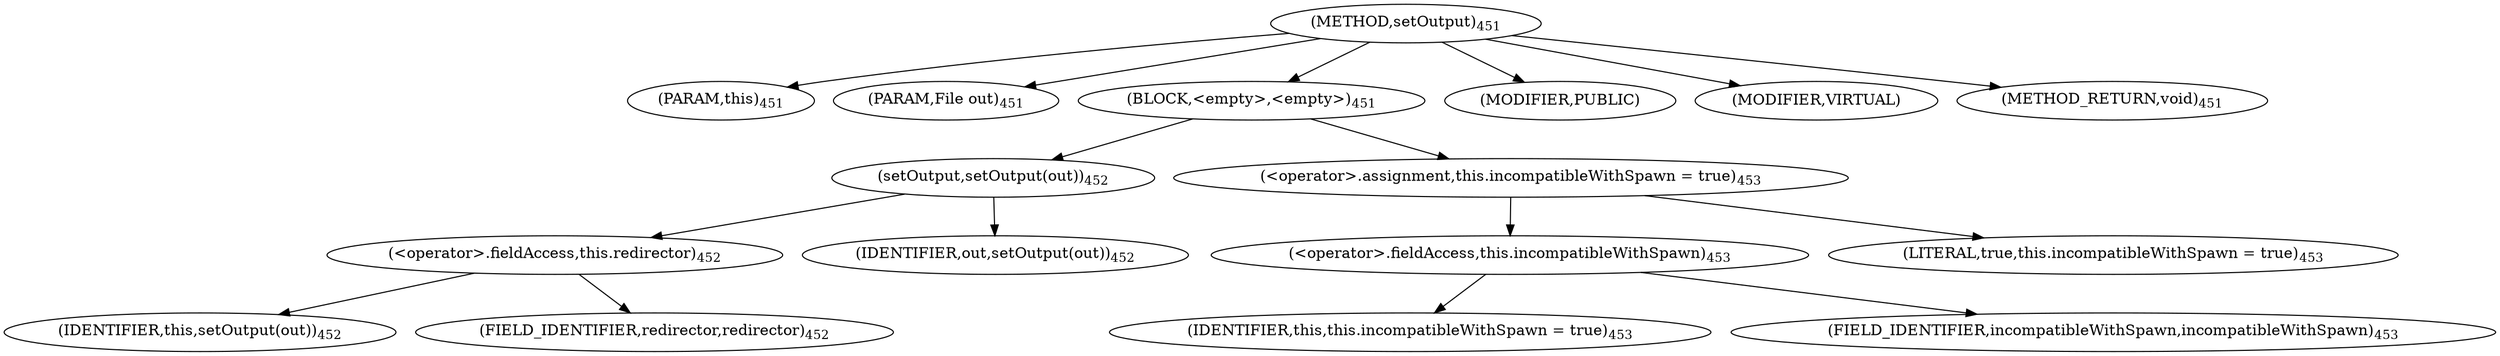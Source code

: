 digraph "setOutput" {  
"878" [label = <(METHOD,setOutput)<SUB>451</SUB>> ]
"879" [label = <(PARAM,this)<SUB>451</SUB>> ]
"880" [label = <(PARAM,File out)<SUB>451</SUB>> ]
"881" [label = <(BLOCK,&lt;empty&gt;,&lt;empty&gt;)<SUB>451</SUB>> ]
"882" [label = <(setOutput,setOutput(out))<SUB>452</SUB>> ]
"883" [label = <(&lt;operator&gt;.fieldAccess,this.redirector)<SUB>452</SUB>> ]
"884" [label = <(IDENTIFIER,this,setOutput(out))<SUB>452</SUB>> ]
"885" [label = <(FIELD_IDENTIFIER,redirector,redirector)<SUB>452</SUB>> ]
"886" [label = <(IDENTIFIER,out,setOutput(out))<SUB>452</SUB>> ]
"887" [label = <(&lt;operator&gt;.assignment,this.incompatibleWithSpawn = true)<SUB>453</SUB>> ]
"888" [label = <(&lt;operator&gt;.fieldAccess,this.incompatibleWithSpawn)<SUB>453</SUB>> ]
"889" [label = <(IDENTIFIER,this,this.incompatibleWithSpawn = true)<SUB>453</SUB>> ]
"890" [label = <(FIELD_IDENTIFIER,incompatibleWithSpawn,incompatibleWithSpawn)<SUB>453</SUB>> ]
"891" [label = <(LITERAL,true,this.incompatibleWithSpawn = true)<SUB>453</SUB>> ]
"892" [label = <(MODIFIER,PUBLIC)> ]
"893" [label = <(MODIFIER,VIRTUAL)> ]
"894" [label = <(METHOD_RETURN,void)<SUB>451</SUB>> ]
  "878" -> "879" 
  "878" -> "880" 
  "878" -> "881" 
  "878" -> "892" 
  "878" -> "893" 
  "878" -> "894" 
  "881" -> "882" 
  "881" -> "887" 
  "882" -> "883" 
  "882" -> "886" 
  "883" -> "884" 
  "883" -> "885" 
  "887" -> "888" 
  "887" -> "891" 
  "888" -> "889" 
  "888" -> "890" 
}
